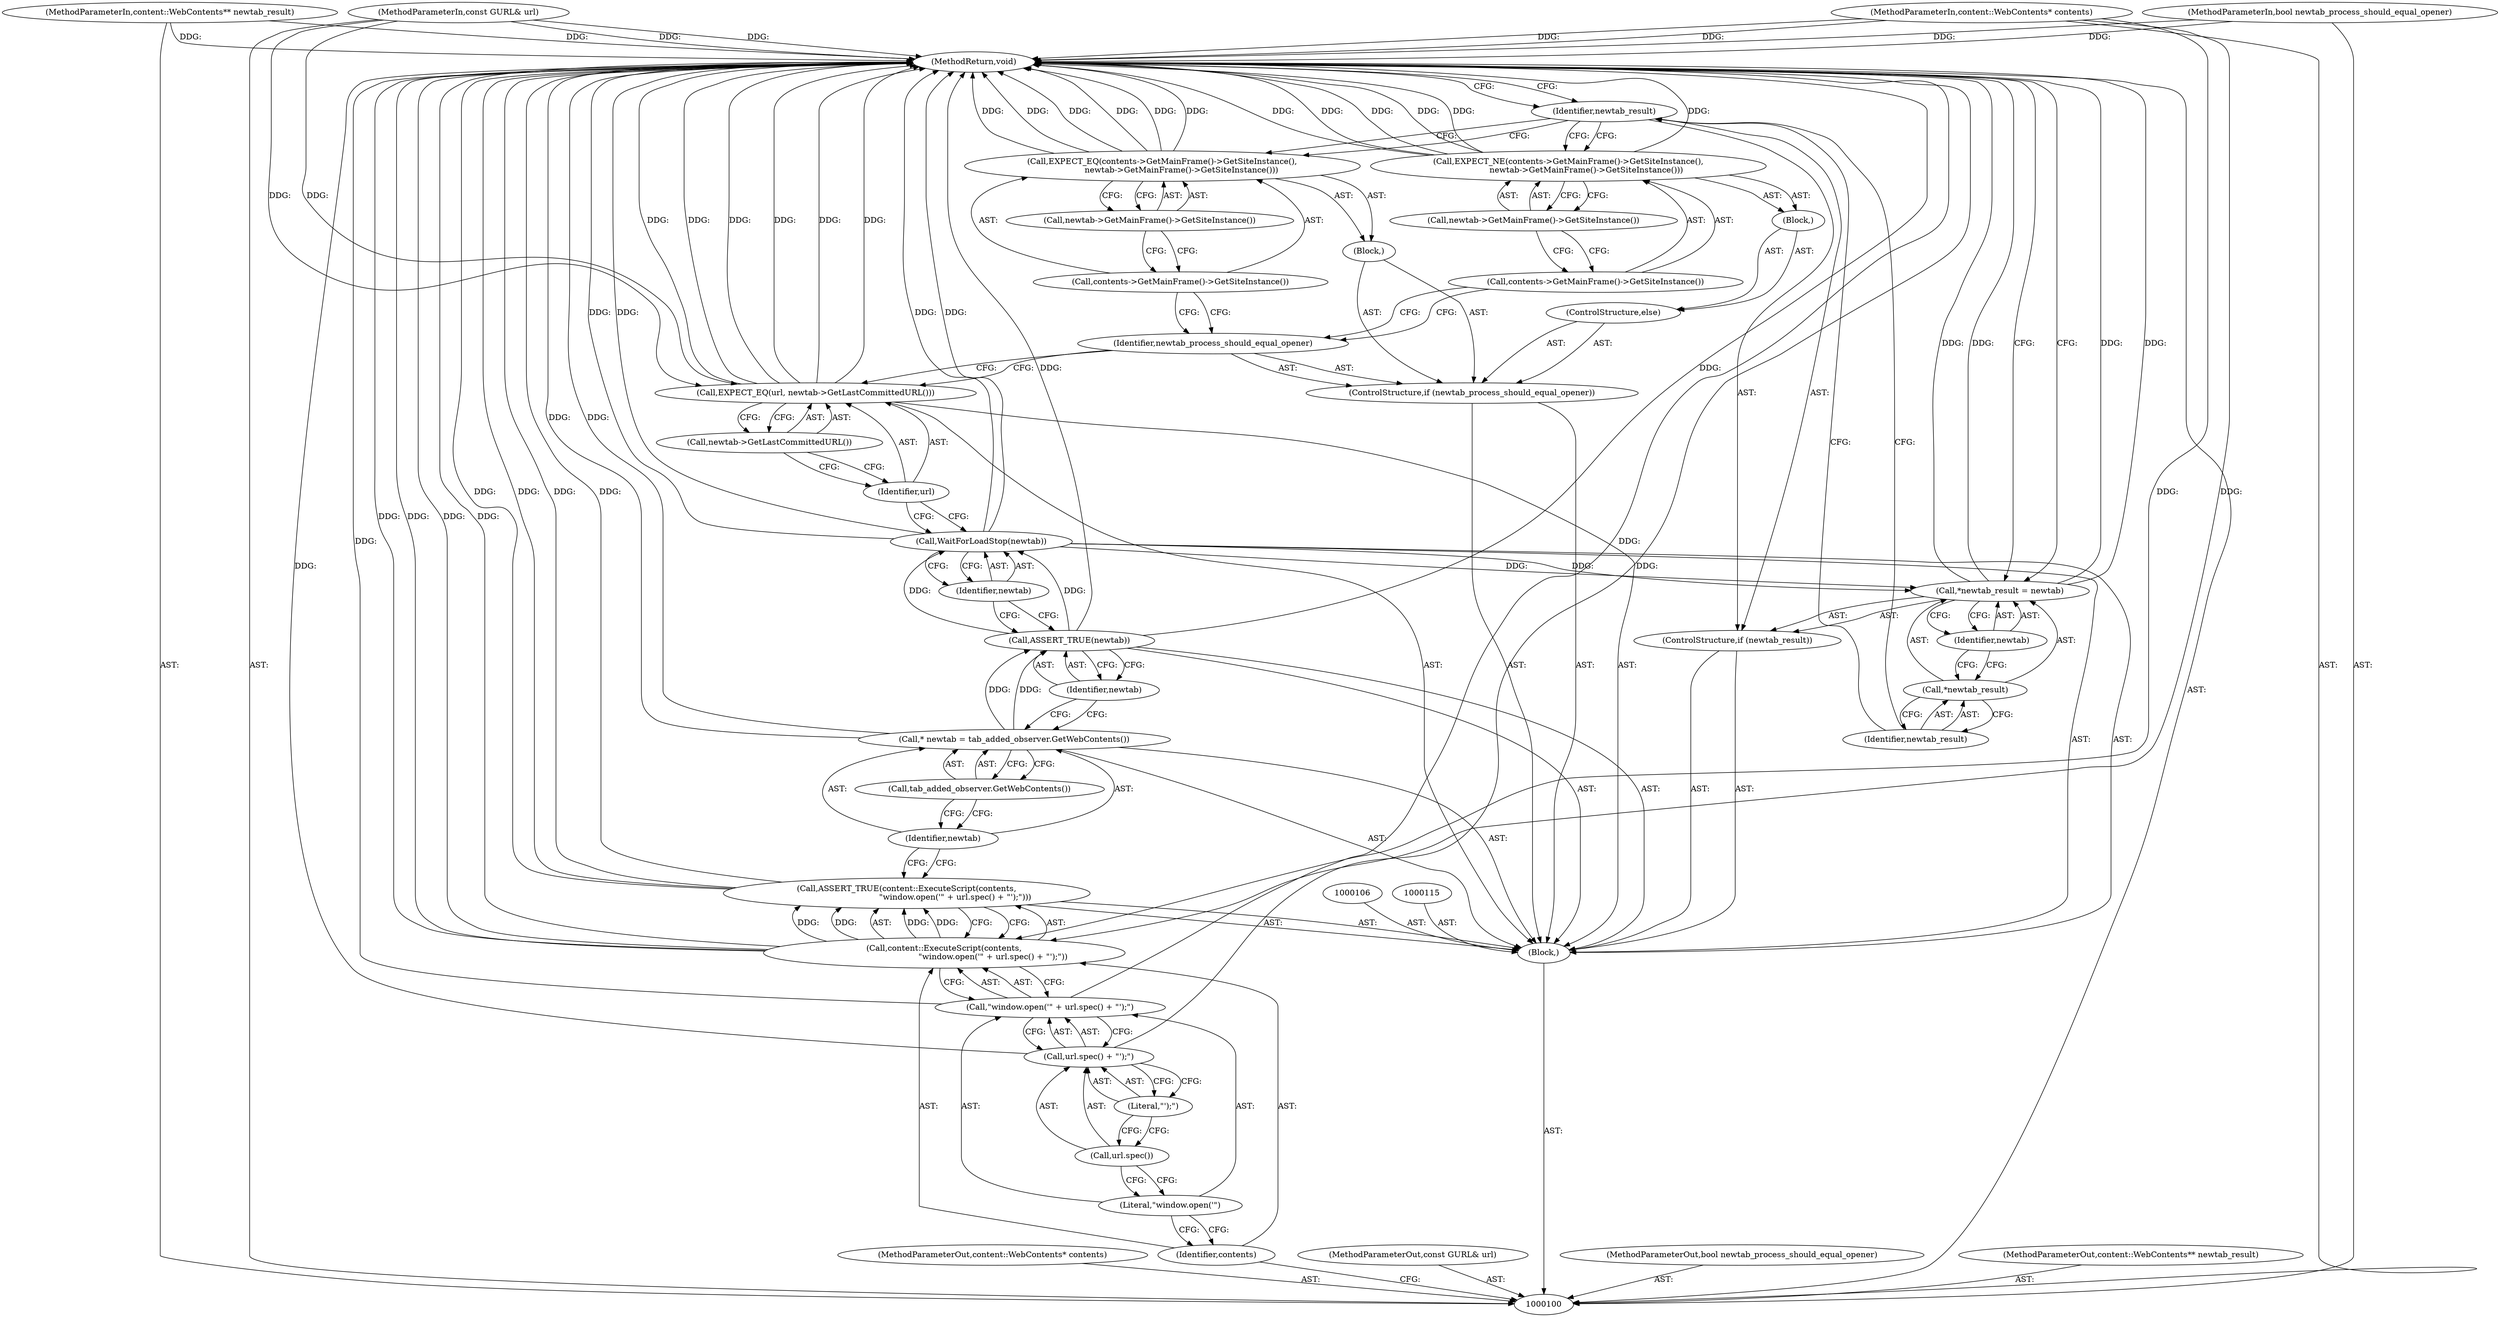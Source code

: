 digraph "1_Chrome_f1afce25b3f94d8bddec69b08ffbc29b989ad844_1" {
"1000143" [label="(MethodReturn,void)"];
"1000101" [label="(MethodParameterIn,content::WebContents* contents)"];
"1000204" [label="(MethodParameterOut,content::WebContents* contents)"];
"1000122" [label="(Identifier,newtab)"];
"1000121" [label="(Call,WaitForLoadStop(newtab))"];
"1000124" [label="(Identifier,url)"];
"1000125" [label="(Call,newtab->GetLastCommittedURL())"];
"1000123" [label="(Call,EXPECT_EQ(url, newtab->GetLastCommittedURL()))"];
"1000126" [label="(ControlStructure,if (newtab_process_should_equal_opener))"];
"1000128" [label="(Block,)"];
"1000127" [label="(Identifier,newtab_process_should_equal_opener)"];
"1000130" [label="(Call,contents->GetMainFrame()->GetSiteInstance())"];
"1000129" [label="(Call,EXPECT_EQ(contents->GetMainFrame()->GetSiteInstance(),\n               newtab->GetMainFrame()->GetSiteInstance()))"];
"1000131" [label="(Call,newtab->GetMainFrame()->GetSiteInstance())"];
"1000132" [label="(ControlStructure,else)"];
"1000133" [label="(Block,)"];
"1000135" [label="(Call,contents->GetMainFrame()->GetSiteInstance())"];
"1000134" [label="(Call,EXPECT_NE(contents->GetMainFrame()->GetSiteInstance(),\n              newtab->GetMainFrame()->GetSiteInstance()))"];
"1000136" [label="(Call,newtab->GetMainFrame()->GetSiteInstance())"];
"1000102" [label="(MethodParameterIn,const GURL& url)"];
"1000205" [label="(MethodParameterOut,const GURL& url)"];
"1000137" [label="(ControlStructure,if (newtab_result))"];
"1000138" [label="(Identifier,newtab_result)"];
"1000142" [label="(Identifier,newtab)"];
"1000139" [label="(Call,*newtab_result = newtab)"];
"1000140" [label="(Call,*newtab_result)"];
"1000141" [label="(Identifier,newtab_result)"];
"1000103" [label="(MethodParameterIn,bool newtab_process_should_equal_opener)"];
"1000206" [label="(MethodParameterOut,bool newtab_process_should_equal_opener)"];
"1000104" [label="(MethodParameterIn,content::WebContents** newtab_result)"];
"1000207" [label="(MethodParameterOut,content::WebContents** newtab_result)"];
"1000105" [label="(Block,)"];
"1000108" [label="(Call,content::ExecuteScript(contents,\n                                      \"window.open('\" + url.spec() + \"');\"))"];
"1000107" [label="(Call,ASSERT_TRUE(content::ExecuteScript(contents,\n                                      \"window.open('\" + url.spec() + \"');\")))"];
"1000109" [label="(Identifier,contents)"];
"1000110" [label="(Call,\"window.open('\" + url.spec() + \"');\")"];
"1000111" [label="(Literal,\"window.open('\")"];
"1000112" [label="(Call,url.spec() + \"');\")"];
"1000113" [label="(Call,url.spec())"];
"1000114" [label="(Literal,\"');\")"];
"1000116" [label="(Call,* newtab = tab_added_observer.GetWebContents())"];
"1000117" [label="(Identifier,newtab)"];
"1000118" [label="(Call,tab_added_observer.GetWebContents())"];
"1000120" [label="(Identifier,newtab)"];
"1000119" [label="(Call,ASSERT_TRUE(newtab))"];
"1000143" -> "1000100"  [label="AST: "];
"1000143" -> "1000139"  [label="CFG: "];
"1000143" -> "1000138"  [label="CFG: "];
"1000129" -> "1000143"  [label="DDG: "];
"1000129" -> "1000143"  [label="DDG: "];
"1000129" -> "1000143"  [label="DDG: "];
"1000139" -> "1000143"  [label="DDG: "];
"1000139" -> "1000143"  [label="DDG: "];
"1000123" -> "1000143"  [label="DDG: "];
"1000123" -> "1000143"  [label="DDG: "];
"1000123" -> "1000143"  [label="DDG: "];
"1000107" -> "1000143"  [label="DDG: "];
"1000107" -> "1000143"  [label="DDG: "];
"1000104" -> "1000143"  [label="DDG: "];
"1000121" -> "1000143"  [label="DDG: "];
"1000121" -> "1000143"  [label="DDG: "];
"1000116" -> "1000143"  [label="DDG: "];
"1000119" -> "1000143"  [label="DDG: "];
"1000108" -> "1000143"  [label="DDG: "];
"1000108" -> "1000143"  [label="DDG: "];
"1000103" -> "1000143"  [label="DDG: "];
"1000134" -> "1000143"  [label="DDG: "];
"1000134" -> "1000143"  [label="DDG: "];
"1000134" -> "1000143"  [label="DDG: "];
"1000102" -> "1000143"  [label="DDG: "];
"1000110" -> "1000143"  [label="DDG: "];
"1000112" -> "1000143"  [label="DDG: "];
"1000101" -> "1000143"  [label="DDG: "];
"1000101" -> "1000100"  [label="AST: "];
"1000101" -> "1000143"  [label="DDG: "];
"1000101" -> "1000108"  [label="DDG: "];
"1000204" -> "1000100"  [label="AST: "];
"1000122" -> "1000121"  [label="AST: "];
"1000122" -> "1000119"  [label="CFG: "];
"1000121" -> "1000122"  [label="CFG: "];
"1000121" -> "1000105"  [label="AST: "];
"1000121" -> "1000122"  [label="CFG: "];
"1000122" -> "1000121"  [label="AST: "];
"1000124" -> "1000121"  [label="CFG: "];
"1000121" -> "1000143"  [label="DDG: "];
"1000121" -> "1000143"  [label="DDG: "];
"1000119" -> "1000121"  [label="DDG: "];
"1000121" -> "1000139"  [label="DDG: "];
"1000124" -> "1000123"  [label="AST: "];
"1000124" -> "1000121"  [label="CFG: "];
"1000125" -> "1000124"  [label="CFG: "];
"1000125" -> "1000123"  [label="AST: "];
"1000125" -> "1000124"  [label="CFG: "];
"1000123" -> "1000125"  [label="CFG: "];
"1000123" -> "1000105"  [label="AST: "];
"1000123" -> "1000125"  [label="CFG: "];
"1000124" -> "1000123"  [label="AST: "];
"1000125" -> "1000123"  [label="AST: "];
"1000127" -> "1000123"  [label="CFG: "];
"1000123" -> "1000143"  [label="DDG: "];
"1000123" -> "1000143"  [label="DDG: "];
"1000123" -> "1000143"  [label="DDG: "];
"1000102" -> "1000123"  [label="DDG: "];
"1000126" -> "1000105"  [label="AST: "];
"1000127" -> "1000126"  [label="AST: "];
"1000128" -> "1000126"  [label="AST: "];
"1000132" -> "1000126"  [label="AST: "];
"1000128" -> "1000126"  [label="AST: "];
"1000129" -> "1000128"  [label="AST: "];
"1000127" -> "1000126"  [label="AST: "];
"1000127" -> "1000123"  [label="CFG: "];
"1000130" -> "1000127"  [label="CFG: "];
"1000135" -> "1000127"  [label="CFG: "];
"1000130" -> "1000129"  [label="AST: "];
"1000130" -> "1000127"  [label="CFG: "];
"1000131" -> "1000130"  [label="CFG: "];
"1000129" -> "1000128"  [label="AST: "];
"1000129" -> "1000131"  [label="CFG: "];
"1000130" -> "1000129"  [label="AST: "];
"1000131" -> "1000129"  [label="AST: "];
"1000138" -> "1000129"  [label="CFG: "];
"1000129" -> "1000143"  [label="DDG: "];
"1000129" -> "1000143"  [label="DDG: "];
"1000129" -> "1000143"  [label="DDG: "];
"1000131" -> "1000129"  [label="AST: "];
"1000131" -> "1000130"  [label="CFG: "];
"1000129" -> "1000131"  [label="CFG: "];
"1000132" -> "1000126"  [label="AST: "];
"1000133" -> "1000132"  [label="AST: "];
"1000133" -> "1000132"  [label="AST: "];
"1000134" -> "1000133"  [label="AST: "];
"1000135" -> "1000134"  [label="AST: "];
"1000135" -> "1000127"  [label="CFG: "];
"1000136" -> "1000135"  [label="CFG: "];
"1000134" -> "1000133"  [label="AST: "];
"1000134" -> "1000136"  [label="CFG: "];
"1000135" -> "1000134"  [label="AST: "];
"1000136" -> "1000134"  [label="AST: "];
"1000138" -> "1000134"  [label="CFG: "];
"1000134" -> "1000143"  [label="DDG: "];
"1000134" -> "1000143"  [label="DDG: "];
"1000134" -> "1000143"  [label="DDG: "];
"1000136" -> "1000134"  [label="AST: "];
"1000136" -> "1000135"  [label="CFG: "];
"1000134" -> "1000136"  [label="CFG: "];
"1000102" -> "1000100"  [label="AST: "];
"1000102" -> "1000143"  [label="DDG: "];
"1000102" -> "1000123"  [label="DDG: "];
"1000205" -> "1000100"  [label="AST: "];
"1000137" -> "1000105"  [label="AST: "];
"1000138" -> "1000137"  [label="AST: "];
"1000139" -> "1000137"  [label="AST: "];
"1000138" -> "1000137"  [label="AST: "];
"1000138" -> "1000129"  [label="CFG: "];
"1000138" -> "1000134"  [label="CFG: "];
"1000141" -> "1000138"  [label="CFG: "];
"1000143" -> "1000138"  [label="CFG: "];
"1000142" -> "1000139"  [label="AST: "];
"1000142" -> "1000140"  [label="CFG: "];
"1000139" -> "1000142"  [label="CFG: "];
"1000139" -> "1000137"  [label="AST: "];
"1000139" -> "1000142"  [label="CFG: "];
"1000140" -> "1000139"  [label="AST: "];
"1000142" -> "1000139"  [label="AST: "];
"1000143" -> "1000139"  [label="CFG: "];
"1000139" -> "1000143"  [label="DDG: "];
"1000139" -> "1000143"  [label="DDG: "];
"1000121" -> "1000139"  [label="DDG: "];
"1000140" -> "1000139"  [label="AST: "];
"1000140" -> "1000141"  [label="CFG: "];
"1000141" -> "1000140"  [label="AST: "];
"1000142" -> "1000140"  [label="CFG: "];
"1000141" -> "1000140"  [label="AST: "];
"1000141" -> "1000138"  [label="CFG: "];
"1000140" -> "1000141"  [label="CFG: "];
"1000103" -> "1000100"  [label="AST: "];
"1000103" -> "1000143"  [label="DDG: "];
"1000206" -> "1000100"  [label="AST: "];
"1000104" -> "1000100"  [label="AST: "];
"1000104" -> "1000143"  [label="DDG: "];
"1000207" -> "1000100"  [label="AST: "];
"1000105" -> "1000100"  [label="AST: "];
"1000106" -> "1000105"  [label="AST: "];
"1000107" -> "1000105"  [label="AST: "];
"1000115" -> "1000105"  [label="AST: "];
"1000116" -> "1000105"  [label="AST: "];
"1000119" -> "1000105"  [label="AST: "];
"1000121" -> "1000105"  [label="AST: "];
"1000123" -> "1000105"  [label="AST: "];
"1000126" -> "1000105"  [label="AST: "];
"1000137" -> "1000105"  [label="AST: "];
"1000108" -> "1000107"  [label="AST: "];
"1000108" -> "1000110"  [label="CFG: "];
"1000109" -> "1000108"  [label="AST: "];
"1000110" -> "1000108"  [label="AST: "];
"1000107" -> "1000108"  [label="CFG: "];
"1000108" -> "1000143"  [label="DDG: "];
"1000108" -> "1000143"  [label="DDG: "];
"1000108" -> "1000107"  [label="DDG: "];
"1000108" -> "1000107"  [label="DDG: "];
"1000101" -> "1000108"  [label="DDG: "];
"1000107" -> "1000105"  [label="AST: "];
"1000107" -> "1000108"  [label="CFG: "];
"1000108" -> "1000107"  [label="AST: "];
"1000117" -> "1000107"  [label="CFG: "];
"1000107" -> "1000143"  [label="DDG: "];
"1000107" -> "1000143"  [label="DDG: "];
"1000108" -> "1000107"  [label="DDG: "];
"1000108" -> "1000107"  [label="DDG: "];
"1000109" -> "1000108"  [label="AST: "];
"1000109" -> "1000100"  [label="CFG: "];
"1000111" -> "1000109"  [label="CFG: "];
"1000110" -> "1000108"  [label="AST: "];
"1000110" -> "1000112"  [label="CFG: "];
"1000111" -> "1000110"  [label="AST: "];
"1000112" -> "1000110"  [label="AST: "];
"1000108" -> "1000110"  [label="CFG: "];
"1000110" -> "1000143"  [label="DDG: "];
"1000111" -> "1000110"  [label="AST: "];
"1000111" -> "1000109"  [label="CFG: "];
"1000113" -> "1000111"  [label="CFG: "];
"1000112" -> "1000110"  [label="AST: "];
"1000112" -> "1000114"  [label="CFG: "];
"1000113" -> "1000112"  [label="AST: "];
"1000114" -> "1000112"  [label="AST: "];
"1000110" -> "1000112"  [label="CFG: "];
"1000112" -> "1000143"  [label="DDG: "];
"1000113" -> "1000112"  [label="AST: "];
"1000113" -> "1000111"  [label="CFG: "];
"1000114" -> "1000113"  [label="CFG: "];
"1000114" -> "1000112"  [label="AST: "];
"1000114" -> "1000113"  [label="CFG: "];
"1000112" -> "1000114"  [label="CFG: "];
"1000116" -> "1000105"  [label="AST: "];
"1000116" -> "1000118"  [label="CFG: "];
"1000117" -> "1000116"  [label="AST: "];
"1000118" -> "1000116"  [label="AST: "];
"1000120" -> "1000116"  [label="CFG: "];
"1000116" -> "1000143"  [label="DDG: "];
"1000116" -> "1000119"  [label="DDG: "];
"1000117" -> "1000116"  [label="AST: "];
"1000117" -> "1000107"  [label="CFG: "];
"1000118" -> "1000117"  [label="CFG: "];
"1000118" -> "1000116"  [label="AST: "];
"1000118" -> "1000117"  [label="CFG: "];
"1000116" -> "1000118"  [label="CFG: "];
"1000120" -> "1000119"  [label="AST: "];
"1000120" -> "1000116"  [label="CFG: "];
"1000119" -> "1000120"  [label="CFG: "];
"1000119" -> "1000105"  [label="AST: "];
"1000119" -> "1000120"  [label="CFG: "];
"1000120" -> "1000119"  [label="AST: "];
"1000122" -> "1000119"  [label="CFG: "];
"1000119" -> "1000143"  [label="DDG: "];
"1000116" -> "1000119"  [label="DDG: "];
"1000119" -> "1000121"  [label="DDG: "];
}
